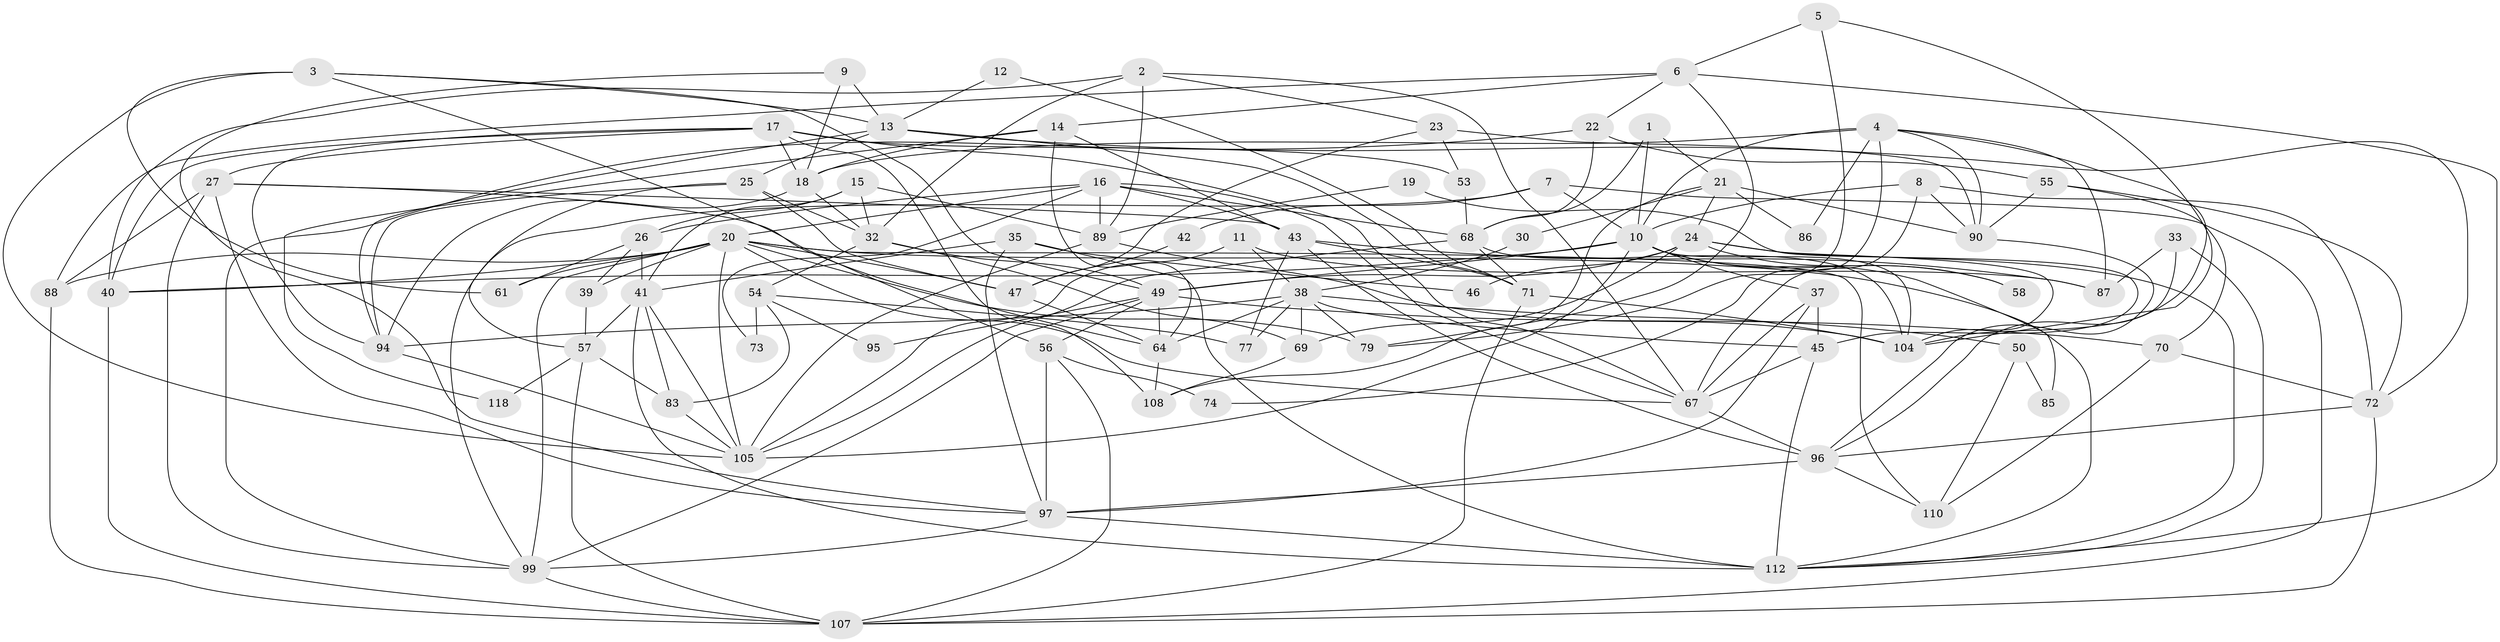 // Generated by graph-tools (version 1.1) at 2025/24/03/03/25 07:24:04]
// undirected, 80 vertices, 200 edges
graph export_dot {
graph [start="1"]
  node [color=gray90,style=filled];
  1 [super="+28"];
  2 [super="+111"];
  3 [super="+29"];
  4;
  5;
  6 [super="+109"];
  7;
  8;
  9;
  10 [super="+36"];
  11;
  12;
  13 [super="+34"];
  14 [super="+98"];
  15 [super="+44"];
  16 [super="+65"];
  17 [super="+75"];
  18 [super="+52"];
  19;
  20 [super="+31"];
  21 [super="+120"];
  22 [super="+92"];
  23;
  24 [super="+80"];
  25 [super="+81"];
  26 [super="+115"];
  27 [super="+60"];
  30;
  32 [super="+66"];
  33;
  35 [super="+48"];
  37;
  38 [super="+59"];
  39;
  40 [super="+82"];
  41 [super="+76"];
  42;
  43 [super="+62"];
  45 [super="+51"];
  46;
  47 [super="+63"];
  49 [super="+106"];
  50;
  53;
  54;
  55;
  56 [super="+78"];
  57 [super="+84"];
  58;
  61;
  64 [super="+93"];
  67 [super="+91"];
  68 [super="+103"];
  69;
  70;
  71;
  72 [super="+123"];
  73;
  74;
  77;
  79;
  83;
  85;
  86;
  87 [super="+101"];
  88;
  89 [super="+119"];
  90 [super="+117"];
  94 [super="+122"];
  95;
  96 [super="+116"];
  97 [super="+102"];
  99 [super="+100"];
  104;
  105 [super="+114"];
  107 [super="+113"];
  108;
  110;
  112 [super="+121"];
  118;
  1 -- 68;
  1 -- 10;
  1 -- 21;
  2 -- 89;
  2 -- 23;
  2 -- 40;
  2 -- 32;
  2 -- 67;
  3 -- 49;
  3 -- 61;
  3 -- 13;
  3 -- 56;
  3 -- 105;
  4 -- 96;
  4 -- 18;
  4 -- 74;
  4 -- 86;
  4 -- 90;
  4 -- 87;
  4 -- 10;
  5 -- 79;
  5 -- 104;
  5 -- 6;
  6 -- 88;
  6 -- 22;
  6 -- 14;
  6 -- 79;
  6 -- 112;
  7 -- 42;
  7 -- 107;
  7 -- 10;
  7 -- 99;
  8 -- 67;
  8 -- 90;
  8 -- 10;
  8 -- 72;
  9 -- 18;
  9 -- 13;
  9 -- 97;
  10 -- 37;
  10 -- 58;
  10 -- 105;
  10 -- 85;
  10 -- 104;
  10 -- 49;
  10 -- 40;
  11 -- 38;
  11 -- 105;
  11 -- 87;
  12 -- 71;
  12 -- 13;
  13 -- 71;
  13 -- 25;
  13 -- 94;
  13 -- 72;
  14 -- 43;
  14 -- 64;
  14 -- 118;
  14 -- 18;
  15 -- 89;
  15 -- 32;
  15 -- 41;
  15 -- 26;
  16 -- 43;
  16 -- 20;
  16 -- 68;
  16 -- 73;
  16 -- 26;
  16 -- 89;
  16 -- 67;
  17 -- 53;
  17 -- 67;
  17 -- 27;
  17 -- 108;
  17 -- 40;
  17 -- 18;
  17 -- 94;
  18 -- 32;
  18 -- 94;
  19 -- 89;
  19 -- 45;
  20 -- 79;
  20 -- 39;
  20 -- 40;
  20 -- 67;
  20 -- 110;
  20 -- 88;
  20 -- 61;
  20 -- 105;
  20 -- 47;
  20 -- 99;
  20 -- 112;
  21 -- 108;
  21 -- 24 [weight=2];
  21 -- 86;
  21 -- 90;
  21 -- 30;
  22 -- 55;
  22 -- 99;
  22 -- 68;
  23 -- 53;
  23 -- 90;
  23 -- 47;
  24 -- 104;
  24 -- 46;
  24 -- 69;
  24 -- 58;
  24 -- 49;
  24 -- 112;
  25 -- 47;
  25 -- 32;
  25 -- 57;
  25 -- 94;
  26 -- 41;
  26 -- 61;
  26 -- 39;
  27 -- 88;
  27 -- 43;
  27 -- 97;
  27 -- 99;
  27 -- 64;
  30 -- 38;
  32 -- 54;
  32 -- 69;
  32 -- 49;
  33 -- 104;
  33 -- 87;
  33 -- 112;
  35 -- 97;
  35 -- 46;
  35 -- 41;
  35 -- 112;
  37 -- 97;
  37 -- 45;
  37 -- 67;
  38 -- 50;
  38 -- 77;
  38 -- 69;
  38 -- 94 [weight=2];
  38 -- 79;
  38 -- 64;
  38 -- 45;
  39 -- 57;
  40 -- 107;
  41 -- 105;
  41 -- 57;
  41 -- 83;
  41 -- 112;
  42 -- 47;
  43 -- 71;
  43 -- 87;
  43 -- 96;
  43 -- 77;
  45 -- 112;
  45 -- 67;
  47 -- 64;
  49 -- 95;
  49 -- 64;
  49 -- 99;
  49 -- 70;
  49 -- 56;
  50 -- 110;
  50 -- 85;
  53 -- 68;
  54 -- 77;
  54 -- 73;
  54 -- 83;
  54 -- 95;
  55 -- 70;
  55 -- 72;
  55 -- 90;
  56 -- 97;
  56 -- 74;
  56 -- 107;
  57 -- 83;
  57 -- 118;
  57 -- 107;
  64 -- 108;
  67 -- 96;
  68 -- 71;
  68 -- 104;
  68 -- 105;
  69 -- 108;
  70 -- 72;
  70 -- 110;
  71 -- 104;
  71 -- 107;
  72 -- 107;
  72 -- 96;
  83 -- 105;
  88 -- 107;
  89 -- 105;
  89 -- 104;
  90 -- 96;
  94 -- 105;
  96 -- 97;
  96 -- 110;
  97 -- 112 [weight=2];
  97 -- 99;
  99 -- 107;
}
